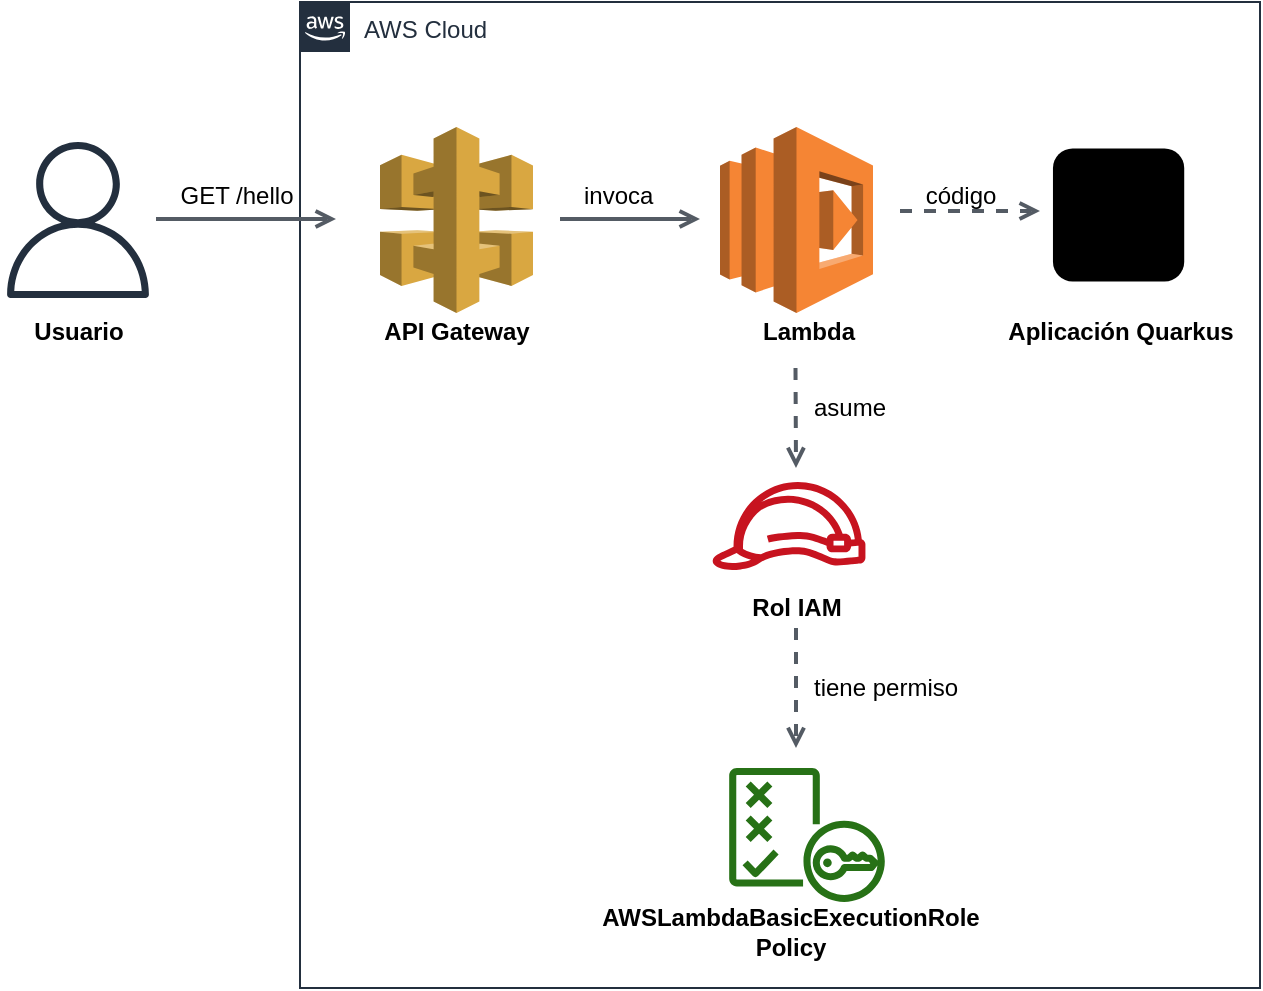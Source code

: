 <mxfile version="13.6.2" type="device"><diagram id="Ht1M8jgEwFfnCIfOTk4-" name="Page-1"><mxGraphModel dx="946" dy="1437" grid="1" gridSize="10" guides="1" tooltips="1" connect="1" arrows="1" fold="1" page="1" pageScale="1" pageWidth="1169" pageHeight="827" math="0" shadow="0"><root><mxCell id="0"/><mxCell id="1" parent="0"/><mxCell id="UEzPUAAOIrF-is8g5C7q-154" value="AWS Cloud" style="points=[[0,0],[0.25,0],[0.5,0],[0.75,0],[1,0],[1,0.25],[1,0.5],[1,0.75],[1,1],[0.75,1],[0.5,1],[0.25,1],[0,1],[0,0.75],[0,0.5],[0,0.25]];outlineConnect=0;gradientColor=none;html=1;whiteSpace=wrap;fontSize=12;fontStyle=0;shape=mxgraph.aws4.group;grIcon=mxgraph.aws4.group_aws_cloud_alt;strokeColor=#232F3E;fillColor=none;verticalAlign=top;align=left;spacingLeft=30;fontColor=#232F3E;dashed=0;labelBackgroundColor=#ffffff;" parent="1" vertex="1"><mxGeometry x="180" y="-663" width="480" height="493" as="geometry"/></mxCell><mxCell id="8hCJcTEov8BtZB9dTWAK-4" value="" style="outlineConnect=0;fontColor=#232F3E;gradientColor=none;fillColor=#232F3E;strokeColor=none;dashed=0;verticalLabelPosition=bottom;verticalAlign=top;align=center;html=1;fontSize=12;fontStyle=0;aspect=fixed;pointerEvents=1;shape=mxgraph.aws4.user;" vertex="1" parent="1"><mxGeometry x="30" y="-593" width="78" height="78" as="geometry"/></mxCell><mxCell id="8hCJcTEov8BtZB9dTWAK-5" value="" style="outlineConnect=0;dashed=0;verticalLabelPosition=bottom;verticalAlign=top;align=center;html=1;shape=mxgraph.aws3.api_gateway;fillColor=#D9A741;gradientColor=none;" vertex="1" parent="1"><mxGeometry x="220" y="-600.5" width="76.5" height="93" as="geometry"/></mxCell><mxCell id="8hCJcTEov8BtZB9dTWAK-6" value="" style="outlineConnect=0;dashed=0;verticalLabelPosition=bottom;verticalAlign=top;align=center;html=1;shape=mxgraph.aws3.lambda;fillColor=#F58534;gradientColor=none;" vertex="1" parent="1"><mxGeometry x="390" y="-600.5" width="76.5" height="93" as="geometry"/></mxCell><mxCell id="8hCJcTEov8BtZB9dTWAK-8" value="" style="outlineConnect=0;fontColor=#232F3E;gradientColor=none;fillColor=#C7131F;strokeColor=none;dashed=0;verticalLabelPosition=bottom;verticalAlign=top;align=center;html=1;fontSize=12;fontStyle=0;aspect=fixed;pointerEvents=1;shape=mxgraph.aws4.role;" vertex="1" parent="1"><mxGeometry x="385.5" y="-423" width="78" height="44" as="geometry"/></mxCell><mxCell id="8hCJcTEov8BtZB9dTWAK-19" value="" style="group" vertex="1" connectable="0" parent="1"><mxGeometry x="555" y="-593" width="70" height="70" as="geometry"/></mxCell><mxCell id="8hCJcTEov8BtZB9dTWAK-16" value="" style="rounded=1;whiteSpace=wrap;html=1;fillColor=#000000;strokeColor=none;aspect=fixed;" vertex="1" parent="8hCJcTEov8BtZB9dTWAK-19"><mxGeometry x="1.479" y="3.211" width="65.63" height="66.5" as="geometry"/></mxCell><mxCell id="8hCJcTEov8BtZB9dTWAK-14" value="" style="shape=image;verticalLabelPosition=bottom;labelBackgroundColor=#ffffff;verticalAlign=top;aspect=fixed;imageAspect=0;image=https://design.jboss.org/quarkus/logo/final/PNG/quarkus_icon_rgb_1024px_reverse.png;" vertex="1" parent="8hCJcTEov8BtZB9dTWAK-19"><mxGeometry width="70" height="70" as="geometry"/></mxCell><mxCell id="8hCJcTEov8BtZB9dTWAK-25" value="" style="edgeStyle=orthogonalEdgeStyle;html=1;endArrow=open;elbow=vertical;startArrow=none;endFill=0;strokeColor=#545B64;rounded=0;strokeWidth=2;" edge="1" parent="1"><mxGeometry width="100" relative="1" as="geometry"><mxPoint x="108" y="-554.5" as="sourcePoint"/><mxPoint x="198" y="-554.5" as="targetPoint"/></mxGeometry></mxCell><mxCell id="8hCJcTEov8BtZB9dTWAK-26" value="" style="edgeStyle=orthogonalEdgeStyle;html=1;endArrow=open;elbow=vertical;startArrow=none;endFill=0;strokeColor=#545B64;rounded=0;strokeWidth=2;" edge="1" parent="1"><mxGeometry width="100" relative="1" as="geometry"><mxPoint x="310" y="-554.5" as="sourcePoint"/><mxPoint x="380" y="-554.5" as="targetPoint"/></mxGeometry></mxCell><mxCell id="8hCJcTEov8BtZB9dTWAK-27" value="" style="edgeStyle=orthogonalEdgeStyle;html=1;endArrow=open;elbow=vertical;startArrow=none;endFill=0;strokeColor=#545B64;rounded=0;strokeWidth=2;dashed=1;" edge="1" parent="1"><mxGeometry width="100" relative="1" as="geometry"><mxPoint x="480" y="-558.5" as="sourcePoint"/><mxPoint x="550" y="-558.5" as="targetPoint"/></mxGeometry></mxCell><mxCell id="8hCJcTEov8BtZB9dTWAK-28" value="" style="edgeStyle=orthogonalEdgeStyle;html=1;endArrow=open;elbow=vertical;startArrow=none;endFill=0;strokeColor=#545B64;rounded=0;strokeWidth=2;dashed=1;" edge="1" parent="1"><mxGeometry width="100" relative="1" as="geometry"><mxPoint x="427.75" y="-480" as="sourcePoint"/><mxPoint x="428" y="-430" as="targetPoint"/><Array as="points"><mxPoint x="428" y="-470"/><mxPoint x="428" y="-470"/></Array></mxGeometry></mxCell><mxCell id="8hCJcTEov8BtZB9dTWAK-34" value="GET /hello" style="text;html=1;align=center;verticalAlign=middle;resizable=0;points=[];autosize=1;" vertex="1" parent="1"><mxGeometry x="113" y="-576" width="70" height="20" as="geometry"/></mxCell><mxCell id="8hCJcTEov8BtZB9dTWAK-35" value="&lt;b&gt;API Gateway&lt;/b&gt;" style="text;html=1;align=center;verticalAlign=middle;resizable=0;points=[];autosize=1;" vertex="1" parent="1"><mxGeometry x="213.25" y="-508" width="90" height="20" as="geometry"/></mxCell><mxCell id="8hCJcTEov8BtZB9dTWAK-36" value="&lt;b&gt;Usuario&lt;/b&gt;" style="text;html=1;align=center;verticalAlign=middle;resizable=0;points=[];autosize=1;" vertex="1" parent="1"><mxGeometry x="39" y="-508" width="60" height="20" as="geometry"/></mxCell><mxCell id="8hCJcTEov8BtZB9dTWAK-37" value="&lt;b&gt;Lambda&lt;/b&gt;" style="text;html=1;align=center;verticalAlign=middle;resizable=0;points=[];autosize=1;" vertex="1" parent="1"><mxGeometry x="403.5" y="-508" width="60" height="20" as="geometry"/></mxCell><mxCell id="8hCJcTEov8BtZB9dTWAK-38" value="&lt;b&gt;Rol IAM&lt;br&gt;&lt;/b&gt;" style="text;html=1;align=center;verticalAlign=middle;resizable=0;points=[];autosize=1;" vertex="1" parent="1"><mxGeometry x="398.25" y="-370" width="60" height="20" as="geometry"/></mxCell><mxCell id="8hCJcTEov8BtZB9dTWAK-39" value="&lt;b&gt;Aplicación Quarkus&lt;/b&gt;" style="text;html=1;align=center;verticalAlign=middle;resizable=0;points=[];autosize=1;" vertex="1" parent="1"><mxGeometry x="525" y="-508" width="130" height="20" as="geometry"/></mxCell><mxCell id="8hCJcTEov8BtZB9dTWAK-40" value="asume" style="text;html=1;align=left;verticalAlign=middle;resizable=0;points=[];autosize=1;" vertex="1" parent="1"><mxGeometry x="435" y="-470" width="50" height="20" as="geometry"/></mxCell><mxCell id="8hCJcTEov8BtZB9dTWAK-41" value="" style="outlineConnect=0;fontColor=#232F3E;gradientColor=none;fillColor=#277116;strokeColor=none;dashed=0;verticalLabelPosition=bottom;verticalAlign=top;align=center;html=1;fontSize=12;fontStyle=0;aspect=fixed;pointerEvents=1;shape=mxgraph.aws4.policy;" vertex="1" parent="1"><mxGeometry x="394.5" y="-280" width="78" height="67" as="geometry"/></mxCell><mxCell id="8hCJcTEov8BtZB9dTWAK-42" value="&lt;div&gt;&lt;b&gt;AWSLambdaBasicExecutionRole&lt;/b&gt;&lt;/div&gt;&lt;div&gt;&lt;b&gt;Policy&lt;/b&gt;&lt;/div&gt;" style="text;html=1;align=center;verticalAlign=middle;resizable=0;points=[];autosize=1;" vertex="1" parent="1"><mxGeometry x="324.5" y="-213" width="200" height="30" as="geometry"/></mxCell><mxCell id="8hCJcTEov8BtZB9dTWAK-43" value="" style="edgeStyle=orthogonalEdgeStyle;html=1;endArrow=open;elbow=vertical;startArrow=none;endFill=0;strokeColor=#545B64;rounded=0;strokeWidth=2;dashed=1;" edge="1" parent="1"><mxGeometry width="100" relative="1" as="geometry"><mxPoint x="428" y="-350" as="sourcePoint"/><mxPoint x="428" y="-290" as="targetPoint"/><Array as="points"><mxPoint x="428.25" y="-340"/><mxPoint x="428.25" y="-340"/></Array></mxGeometry></mxCell><mxCell id="8hCJcTEov8BtZB9dTWAK-44" value="tiene permiso" style="text;html=1;align=left;verticalAlign=middle;resizable=0;points=[];autosize=1;" vertex="1" parent="1"><mxGeometry x="435" y="-330" width="90" height="20" as="geometry"/></mxCell><mxCell id="8hCJcTEov8BtZB9dTWAK-45" value="código" style="text;html=1;align=center;verticalAlign=middle;resizable=0;points=[];autosize=1;" vertex="1" parent="1"><mxGeometry x="485" y="-576" width="50" height="20" as="geometry"/></mxCell><mxCell id="8hCJcTEov8BtZB9dTWAK-46" value="invoca" style="text;html=1;align=left;verticalAlign=middle;resizable=0;points=[];autosize=1;" vertex="1" parent="1"><mxGeometry x="320" y="-576" width="50" height="20" as="geometry"/></mxCell></root></mxGraphModel></diagram></mxfile>